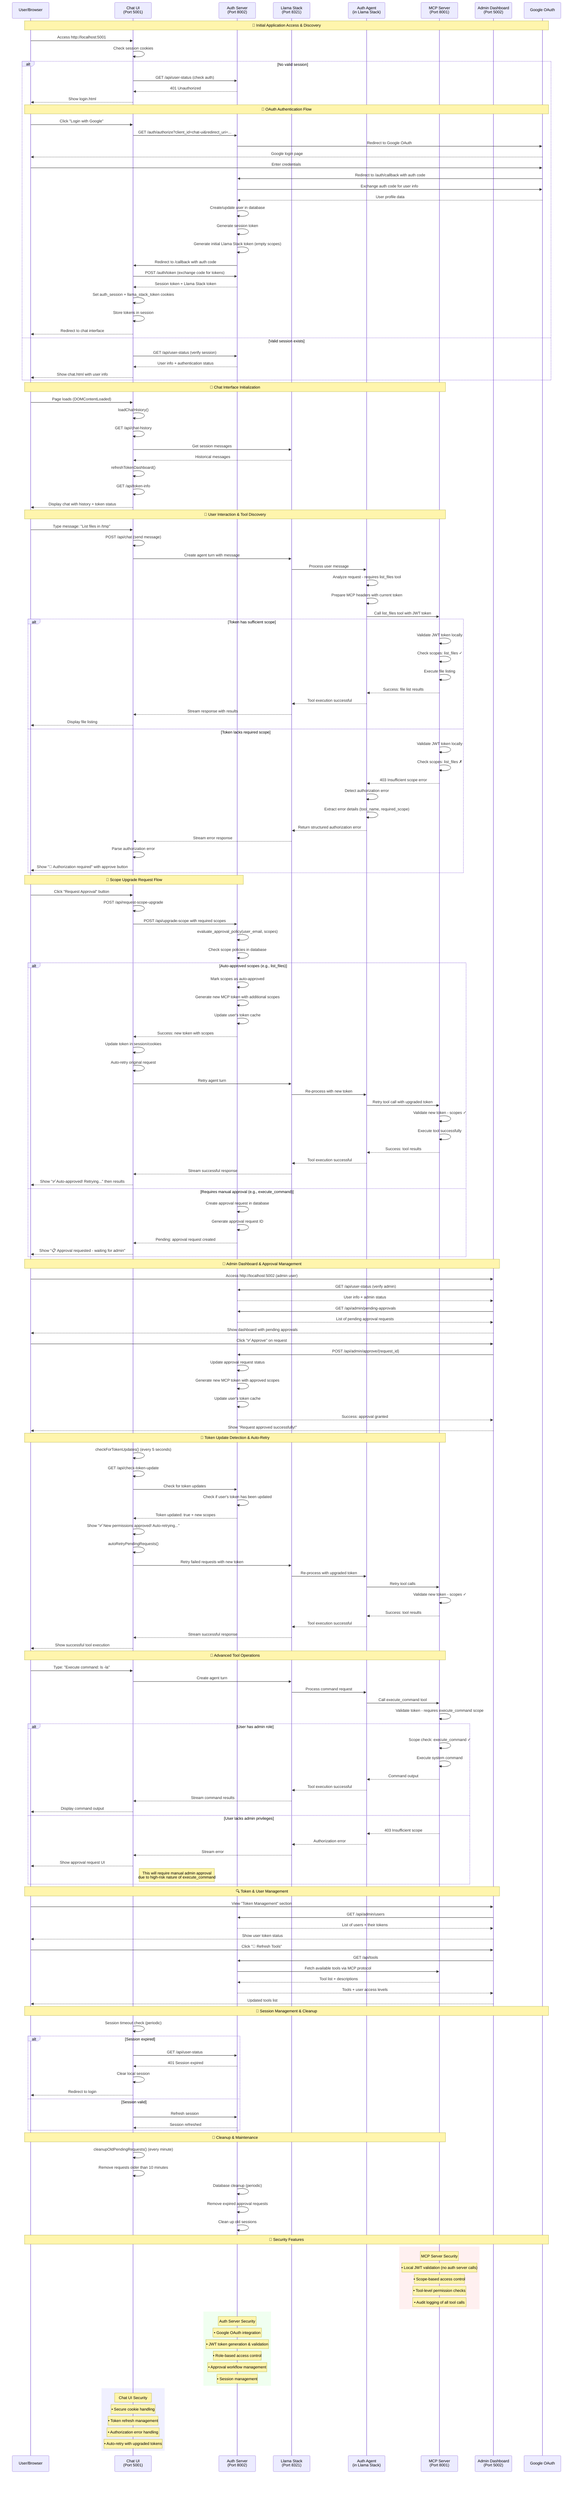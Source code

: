 sequenceDiagram
    participant U as User/Browser
    participant CUI as Chat UI<br/>(Port 5001)
    participant AS as Auth Server<br/>(Port 8002)
    participant LS as Llama Stack<br/>(Port 8321)
    participant AA as Auth Agent<br/>(in Llama Stack)
    participant MCP as MCP Server<br/>(Port 8001)
    participant AD as Admin Dashboard<br/>(Port 5002)
    participant GA as Google OAuth

    Note over U,GA: 🚀 Initial Application Access & Discovery

    U->>CUI: Access http://localhost:5001
    CUI->>CUI: Check session cookies
    alt No valid session
        CUI->>AS: GET /api/user-status (check auth)
        AS-->>CUI: 401 Unauthorized
        CUI-->>U: Show login.html
        
        Note over U,GA: 🔐 OAuth Authentication Flow
        U->>CUI: Click "Login with Google"
        CUI->>AS: GET /auth/authorize?client_id=chat-ui&redirect_uri=...
        AS->>GA: Redirect to Google OAuth
        GA-->>U: Google login page
        U->>GA: Enter credentials
        GA->>AS: Redirect to /auth/callback with auth code
        AS->>GA: Exchange auth code for user info
        GA-->>AS: User profile data
        AS->>AS: Create/update user in database
        AS->>AS: Generate session token
        AS->>AS: Generate initial Llama Stack token (empty scopes)
        AS->>CUI: Redirect to /callback with auth code
        CUI->>AS: POST /auth/token (exchange code for tokens)
        AS-->>CUI: Session token + Llama Stack token
        CUI->>CUI: Set auth_session + llama_stack_token cookies
        CUI->>CUI: Store tokens in session
        CUI-->>U: Redirect to chat interface
    else Valid session exists
        CUI->>AS: GET /api/user-status (verify session)
        AS-->>CUI: User info + authentication status
        CUI-->>U: Show chat.html with user info
    end

    Note over U,MCP: 🎯 Chat Interface Initialization

    U->>CUI: Page loads (DOMContentLoaded)
    CUI->>CUI: loadChatHistory()
    CUI->>CUI: GET /api/chat-history
    CUI->>LS: Get session messages
    LS-->>CUI: Historical messages
    CUI->>CUI: refreshTokenDashboard()
    CUI->>CUI: GET /api/token-info
    CUI-->>U: Display chat with history + token status

    Note over U,MCP: 💬 User Interaction & Tool Discovery

    U->>CUI: Type message: "List files in /tmp"
    CUI->>CUI: POST /api/chat (send message)
    CUI->>LS: Create agent turn with message
    LS->>AA: Process user message
    AA->>AA: Analyze request - requires list_files tool
    AA->>AA: Prepare MCP headers with current token
    AA->>MCP: Call list_files tool with JWT token
    
    alt Token has sufficient scope
        MCP->>MCP: Validate JWT token locally
        MCP->>MCP: Check scopes: list_files ✓
        MCP->>MCP: Execute file listing
        MCP-->>AA: Success: file list results
        AA-->>LS: Tool execution successful
        LS-->>CUI: Stream response with results
        CUI-->>U: Display file listing
    else Token lacks required scope
        MCP->>MCP: Validate JWT token locally
        MCP->>MCP: Check scopes: list_files ✗
        MCP-->>AA: 403 Insufficient scope error
        AA->>AA: Detect authorization error
        AA->>AA: Extract error details (tool_name, required_scope)
        AA-->>LS: Return structured authorization error
        LS-->>CUI: Stream error response
        CUI->>CUI: Parse authorization error
        CUI-->>U: Show "🔐 Authorization required" with approve button
    end

    Note over U,AS: 🔄 Scope Upgrade Request Flow

    U->>CUI: Click "Request Approval" button
    CUI->>CUI: POST /api/request-scope-upgrade
    CUI->>AS: POST /api/upgrade-scope with required scopes
    AS->>AS: evaluate_approval_policy(user_email, scopes)
    AS->>AS: Check scope policies in database
    
    alt Auto-approved scopes (e.g., list_files)
        AS->>AS: Mark scopes as auto-approved
        AS->>AS: Generate new MCP token with additional scopes
        AS->>AS: Update user's token cache
        AS-->>CUI: Success: new token with scopes
        CUI->>CUI: Update token in session/cookies
        CUI->>CUI: Auto-retry original request
        CUI->>LS: Retry agent turn
        LS->>AA: Re-process with new token
        AA->>MCP: Retry tool call with upgraded token
        MCP->>MCP: Validate new token - scopes ✓
        MCP->>MCP: Execute tool successfully
        MCP-->>AA: Success: tool results
        AA-->>LS: Tool execution successful
        LS-->>CUI: Stream successful response
        CUI-->>U: Show "✅ Auto-approved! Retrying..." then results
    else Requires manual approval (e.g., execute_command)
        AS->>AS: Create approval request in database
        AS->>AS: Generate approval request ID
        AS-->>CUI: Pending: approval request created
        CUI-->>U: Show "📋 Approval requested - waiting for admin"
    end

    Note over U,AD: 👑 Admin Dashboard & Approval Management

    U->>AD: Access http://localhost:5002 (admin user)
    AD->>AS: GET /api/user-status (verify admin)
    AS-->>AD: User info + admin status
    AD->>AS: GET /api/admin/pending-approvals
    AS-->>AD: List of pending approval requests
    AD-->>U: Show dashboard with pending approvals

    U->>AD: Click "✅ Approve" on request
    AD->>AS: POST /api/admin/approve/{request_id}
    AS->>AS: Update approval request status
    AS->>AS: Generate new MCP token with approved scopes
    AS->>AS: Update user's token cache
    AS-->>AD: Success: approval granted
    AD-->>U: Show "Request approved successfully!"

    Note over U,MCP: 🔄 Token Update Detection & Auto-Retry

    CUI->>CUI: checkForTokenUpdates() (every 5 seconds)
    CUI->>CUI: GET /api/check-token-update
    CUI->>AS: Check for token updates
    AS->>AS: Check if user's token has been updated
    AS-->>CUI: Token updated: true + new scopes
    CUI->>CUI: Show "✅ New permissions approved! Auto-retrying..."
    CUI->>CUI: autoRetryPendingRequests()
    CUI->>LS: Retry failed requests with new token
    LS->>AA: Re-process with upgraded token
    AA->>MCP: Retry tool calls
    MCP->>MCP: Validate new token - scopes ✓
    MCP-->>AA: Success: tool results
    AA-->>LS: Tool execution successful
    LS-->>CUI: Stream successful response
    CUI-->>U: Show successful tool execution

    Note over U,MCP: 🔧 Advanced Tool Operations

    U->>CUI: Type: "Execute command: ls -la"
    CUI->>LS: Create agent turn
    LS->>AA: Process command request
    AA->>MCP: Call execute_command tool
    MCP->>MCP: Validate token - requires execute_command scope
    
    alt User has admin role
        MCP->>MCP: Scope check: execute_command ✓
        MCP->>MCP: Execute system command
        MCP-->>AA: Command output
        AA-->>LS: Tool execution successful
        LS-->>CUI: Stream command results
        CUI-->>U: Display command output
    else User lacks admin privileges
        MCP-->>AA: 403 Insufficient scope
        AA-->>LS: Authorization error
        LS-->>CUI: Stream error
        CUI-->>U: Show approval request UI
        Note right of CUI: This will require manual admin approval<br/>due to high-risk nature of execute_command
    end

    Note over U,AD: 🔍 Token & User Management

    U->>AD: View "Token Management" section
    AD->>AS: GET /api/admin/users
    AS-->>AD: List of users + their tokens
    AD-->>U: Show user token status

    U->>AD: Click "🔄 Refresh Tools"
    AD->>AS: GET /api/tools
    AS->>MCP: Fetch available tools via MCP protocol
    MCP-->>AS: Tool list + descriptions
    AS-->>AD: Tools + user access levels
    AD-->>U: Updated tools list

    Note over U,GA: 🔄 Session Management & Cleanup

    CUI->>CUI: Session timeout check (periodic)
    alt Session expired
        CUI->>AS: GET /api/user-status
        AS-->>CUI: 401 Session expired
        CUI->>CUI: Clear local session
        CUI-->>U: Redirect to login
    else Session valid
        CUI->>AS: Refresh session
        AS-->>CUI: Session refreshed
    end

    Note over U,MCP: 🧹 Cleanup & Maintenance

    CUI->>CUI: cleanupOldPendingRequests() (every minute)
    CUI->>CUI: Remove requests older than 10 minutes
    
    AS->>AS: Database cleanup (periodic)
    AS->>AS: Remove expired approval requests
    AS->>AS: Clean up old sessions

    Note over U,GA: 🔐 Security Features

    rect rgb(255, 240, 240)
        Note over MCP: MCP Server Security
        Note over MCP: • Local JWT validation (no auth server calls)
        Note over MCP: • Scope-based access control
        Note over MCP: • Tool-level permission checks
        Note over MCP: • Audit logging of all tool calls
    end

    rect rgb(240, 255, 240)
        Note over AS: Auth Server Security
        Note over AS: • Google OAuth integration
        Note over AS: • JWT token generation & validation
        Note over AS: • Role-based access control
        Note over AS: • Approval workflow management
        Note over AS: • Session management
    end

    rect rgb(240, 240, 255)
        Note over CUI: Chat UI Security
        Note over CUI: • Secure cookie handling
        Note over CUI: • Token refresh management
        Note over CUI: • Authorization error handling
        Note over CUI: • Auto-retry with upgraded tokens
    end